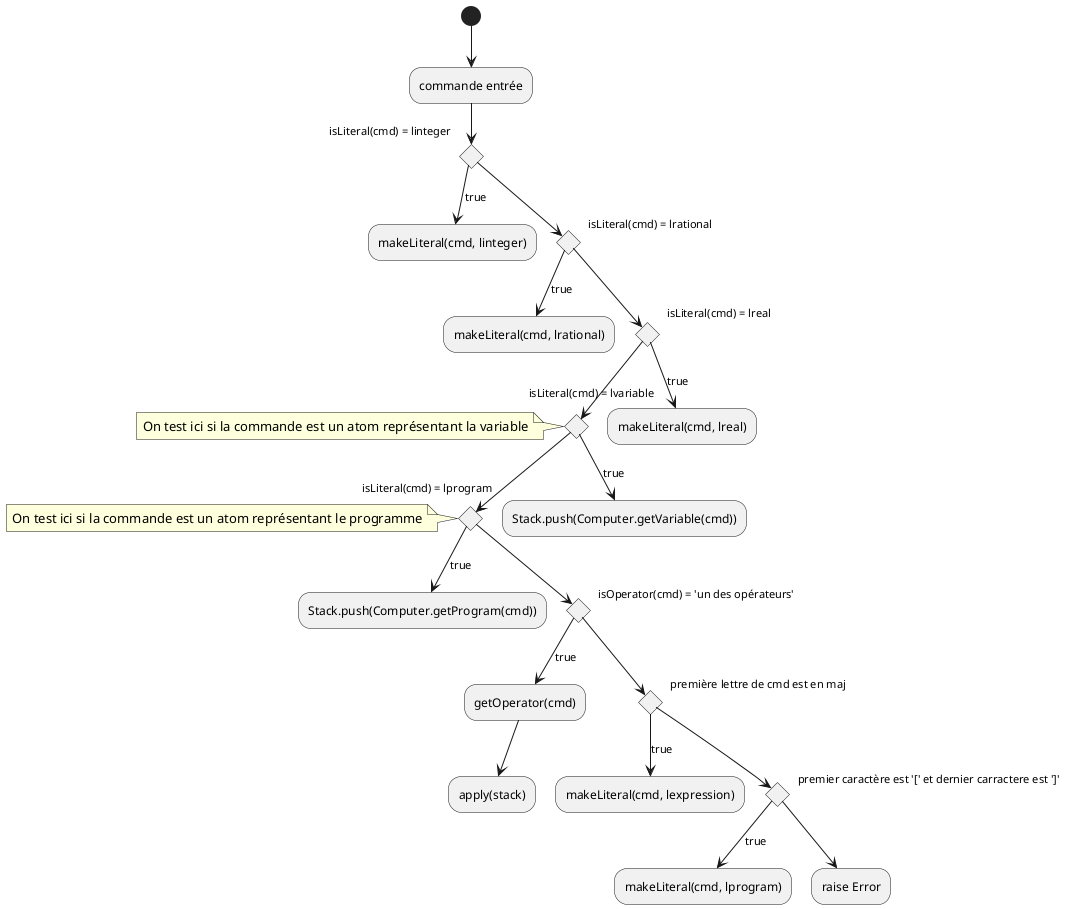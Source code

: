 @startuml
(*) --> "commande entrée"
if "isLiteral(cmd) = linteger" then
  -->[true] "makeLiteral(cmd, linteger)"
else
  if "isLiteral(cmd) = lrational" then
    -->[true] "makeLiteral(cmd, lrational)"
  else
    if "isLiteral(cmd) = lreal" then
      -->[true] "makeLiteral(cmd, lreal)"
    else
      if "isLiteral(cmd) = lvariable" then
      note left: On test ici si la commande est un atom représentant la variable
        -->[true] "Stack.push(Computer.getVariable(cmd))"
      else
        if "isLiteral(cmd) = lprogram" then
        note left: On test ici si la commande est un atom représentant le programme
          -->[true] "Stack.push(Computer.getProgram(cmd))"
        else
          if "isOperator(cmd) = 'un des opérateurs'" then
            -->[true] "getOperator(cmd)"
            --> apply(stack)
          else
            if "première lettre de cmd est en maj" then
              -->[true] "makeLiteral(cmd, lexpression)"
            else
              if "premier caractère est '[' et dernier carractere est ']'"
                -->[true] "makeLiteral(cmd, lprogram)"
              else
                --> "raise Error"
              endif
            endif
          endif
        endif
      endif
    endif
  endif
endif
@enduml
